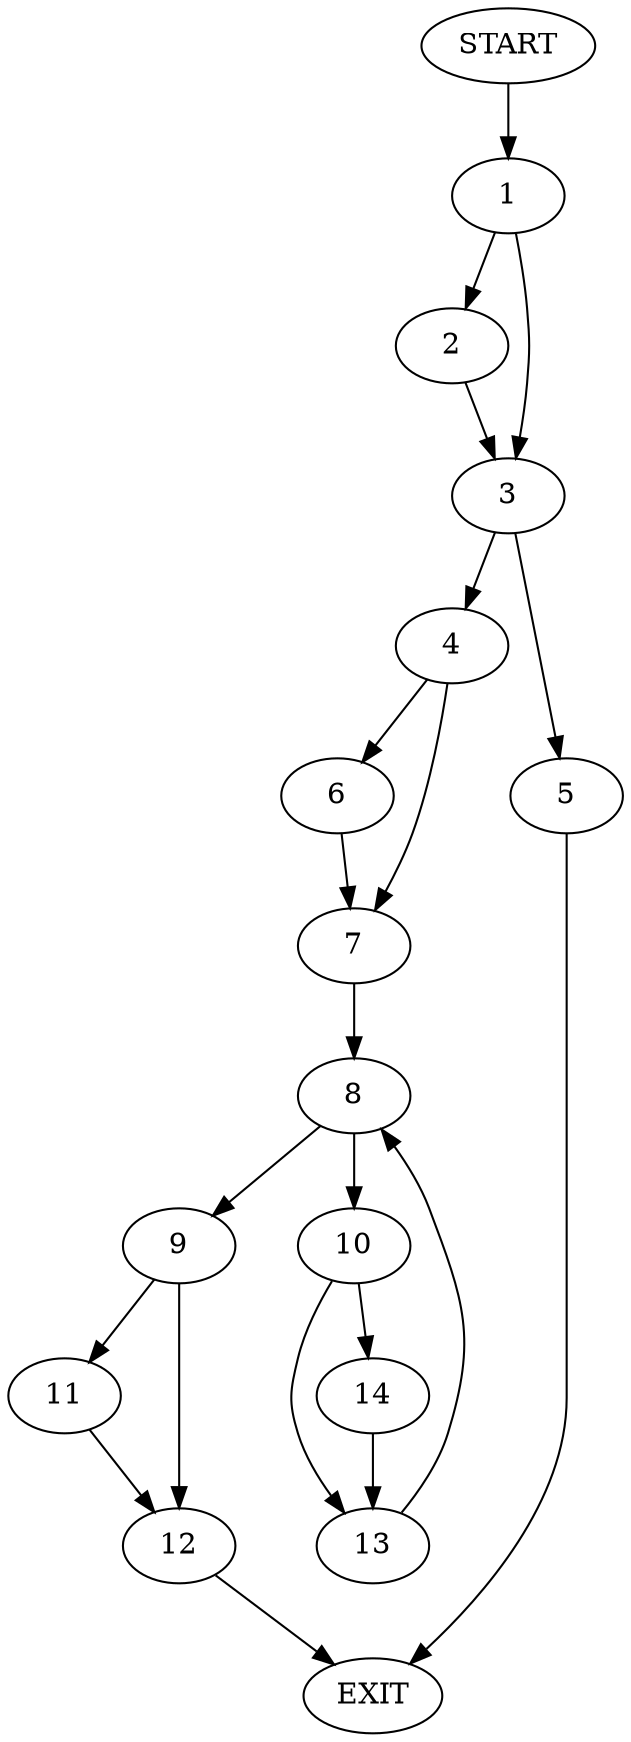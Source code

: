 digraph {
0 [label="START"]
15 [label="EXIT"]
0 -> 1
1 -> 2
1 -> 3
3 -> 4
3 -> 5
2 -> 3
5 -> 15
4 -> 6
4 -> 7
7 -> 8
6 -> 7
8 -> 9
8 -> 10
9 -> 11
9 -> 12
10 -> 13
10 -> 14
13 -> 8
14 -> 13
12 -> 15
11 -> 12
}
